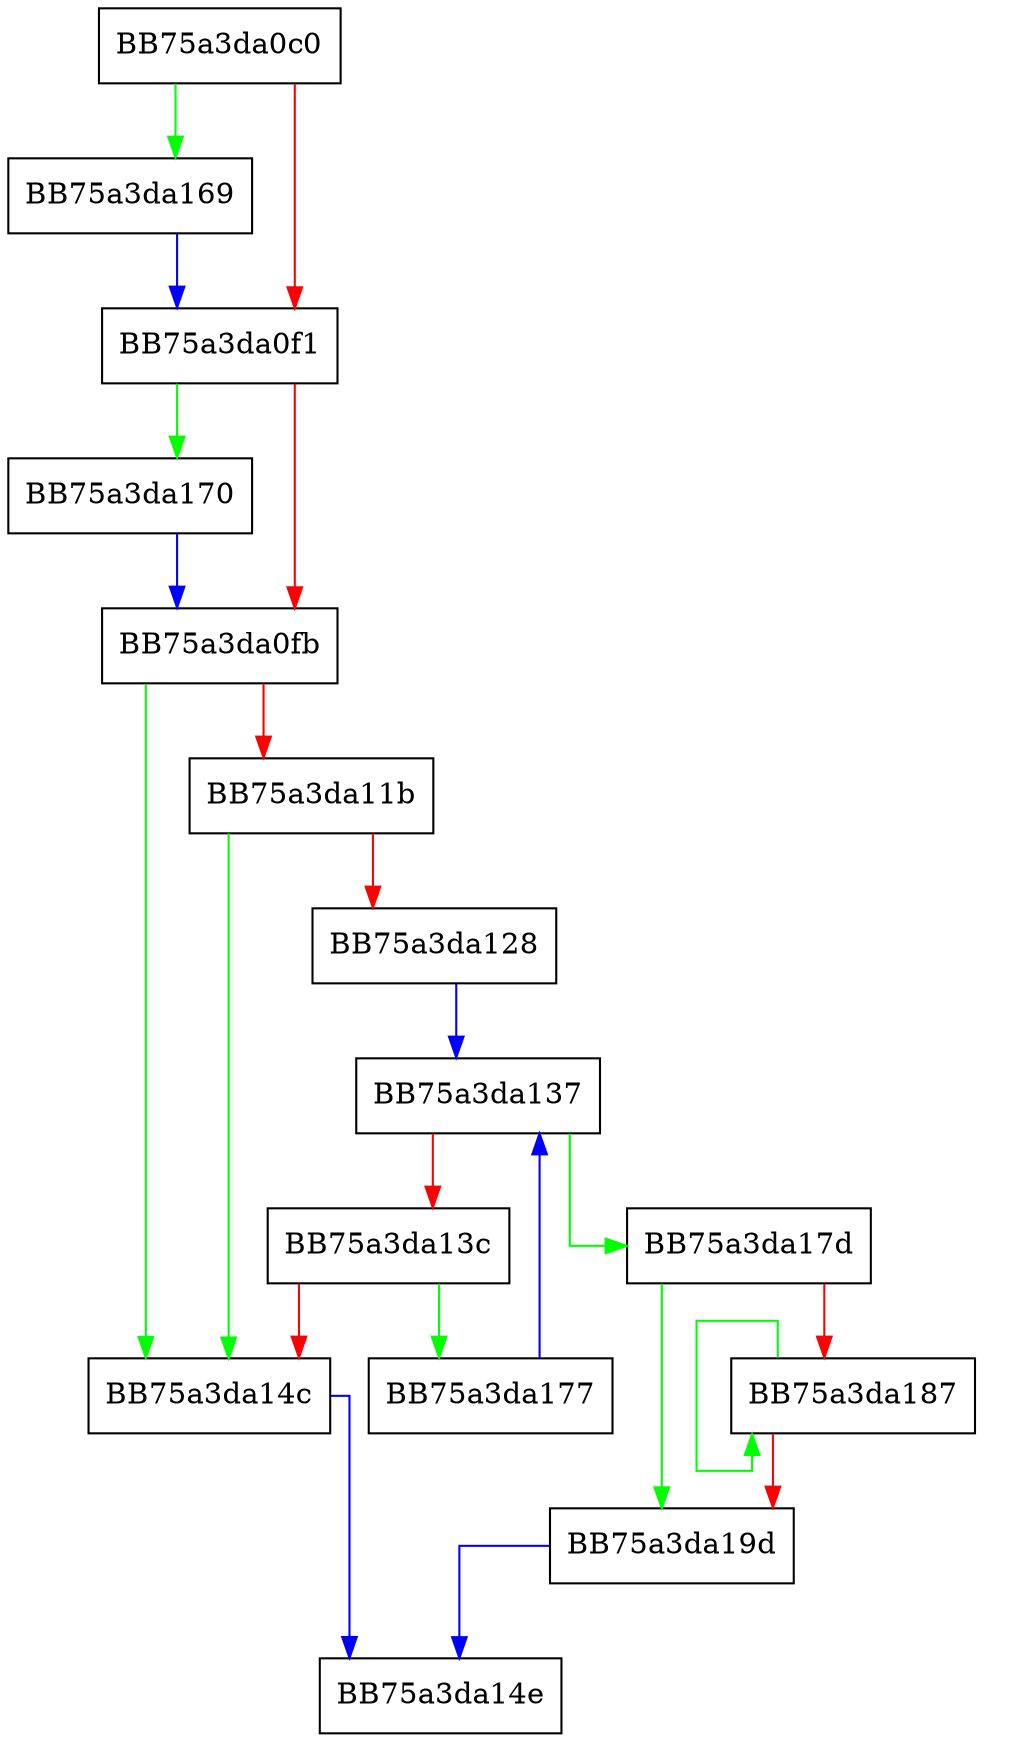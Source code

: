 digraph xray_probe_add32_add32 {
  node [shape="box"];
  graph [splines=ortho];
  BB75a3da0c0 -> BB75a3da169 [color="green"];
  BB75a3da0c0 -> BB75a3da0f1 [color="red"];
  BB75a3da0f1 -> BB75a3da170 [color="green"];
  BB75a3da0f1 -> BB75a3da0fb [color="red"];
  BB75a3da0fb -> BB75a3da14c [color="green"];
  BB75a3da0fb -> BB75a3da11b [color="red"];
  BB75a3da11b -> BB75a3da14c [color="green"];
  BB75a3da11b -> BB75a3da128 [color="red"];
  BB75a3da128 -> BB75a3da137 [color="blue"];
  BB75a3da137 -> BB75a3da17d [color="green"];
  BB75a3da137 -> BB75a3da13c [color="red"];
  BB75a3da13c -> BB75a3da177 [color="green"];
  BB75a3da13c -> BB75a3da14c [color="red"];
  BB75a3da14c -> BB75a3da14e [color="blue"];
  BB75a3da169 -> BB75a3da0f1 [color="blue"];
  BB75a3da170 -> BB75a3da0fb [color="blue"];
  BB75a3da177 -> BB75a3da137 [color="blue"];
  BB75a3da17d -> BB75a3da19d [color="green"];
  BB75a3da17d -> BB75a3da187 [color="red"];
  BB75a3da187 -> BB75a3da187 [color="green"];
  BB75a3da187 -> BB75a3da19d [color="red"];
  BB75a3da19d -> BB75a3da14e [color="blue"];
}